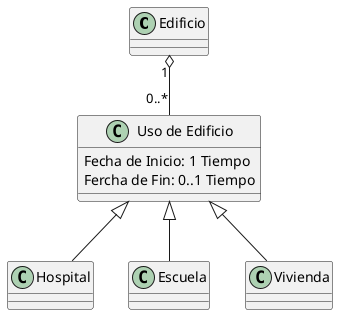 @startuml
Class Edificio{}
Class "Uso de Edificio" as Uso{
Fecha de Inicio: 1 Tiempo
Fercha de Fin: 0..1 Tiempo
}
Class Hospital extends Uso{}
Class Escuela extends Uso{}
Class Vivienda extends Uso{}

Edificio "1" o-- "0..*" Uso
@enduml
